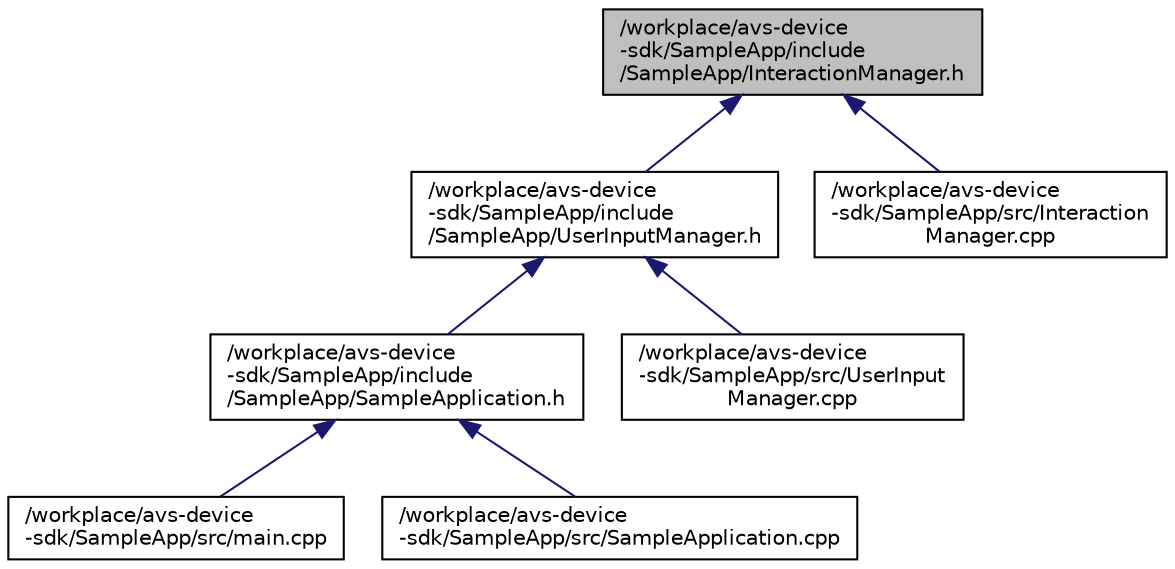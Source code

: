 digraph "/workplace/avs-device-sdk/SampleApp/include/SampleApp/InteractionManager.h"
{
  edge [fontname="Helvetica",fontsize="10",labelfontname="Helvetica",labelfontsize="10"];
  node [fontname="Helvetica",fontsize="10",shape=record];
  Node290 [label="/workplace/avs-device\l-sdk/SampleApp/include\l/SampleApp/InteractionManager.h",height=0.2,width=0.4,color="black", fillcolor="grey75", style="filled", fontcolor="black"];
  Node290 -> Node291 [dir="back",color="midnightblue",fontsize="10",style="solid",fontname="Helvetica"];
  Node291 [label="/workplace/avs-device\l-sdk/SampleApp/include\l/SampleApp/UserInputManager.h",height=0.2,width=0.4,color="black", fillcolor="white", style="filled",URL="$_user_input_manager_8h.html"];
  Node291 -> Node292 [dir="back",color="midnightblue",fontsize="10",style="solid",fontname="Helvetica"];
  Node292 [label="/workplace/avs-device\l-sdk/SampleApp/include\l/SampleApp/SampleApplication.h",height=0.2,width=0.4,color="black", fillcolor="white", style="filled",URL="$_sample_application_8h.html"];
  Node292 -> Node293 [dir="back",color="midnightblue",fontsize="10",style="solid",fontname="Helvetica"];
  Node293 [label="/workplace/avs-device\l-sdk/SampleApp/src/main.cpp",height=0.2,width=0.4,color="black", fillcolor="white", style="filled",URL="$main_8cpp.html"];
  Node292 -> Node294 [dir="back",color="midnightblue",fontsize="10",style="solid",fontname="Helvetica"];
  Node294 [label="/workplace/avs-device\l-sdk/SampleApp/src/SampleApplication.cpp",height=0.2,width=0.4,color="black", fillcolor="white", style="filled",URL="$_sample_application_8cpp.html"];
  Node291 -> Node295 [dir="back",color="midnightblue",fontsize="10",style="solid",fontname="Helvetica"];
  Node295 [label="/workplace/avs-device\l-sdk/SampleApp/src/UserInput\lManager.cpp",height=0.2,width=0.4,color="black", fillcolor="white", style="filled",URL="$_user_input_manager_8cpp.html"];
  Node290 -> Node296 [dir="back",color="midnightblue",fontsize="10",style="solid",fontname="Helvetica"];
  Node296 [label="/workplace/avs-device\l-sdk/SampleApp/src/Interaction\lManager.cpp",height=0.2,width=0.4,color="black", fillcolor="white", style="filled",URL="$_interaction_manager_8cpp.html"];
}

